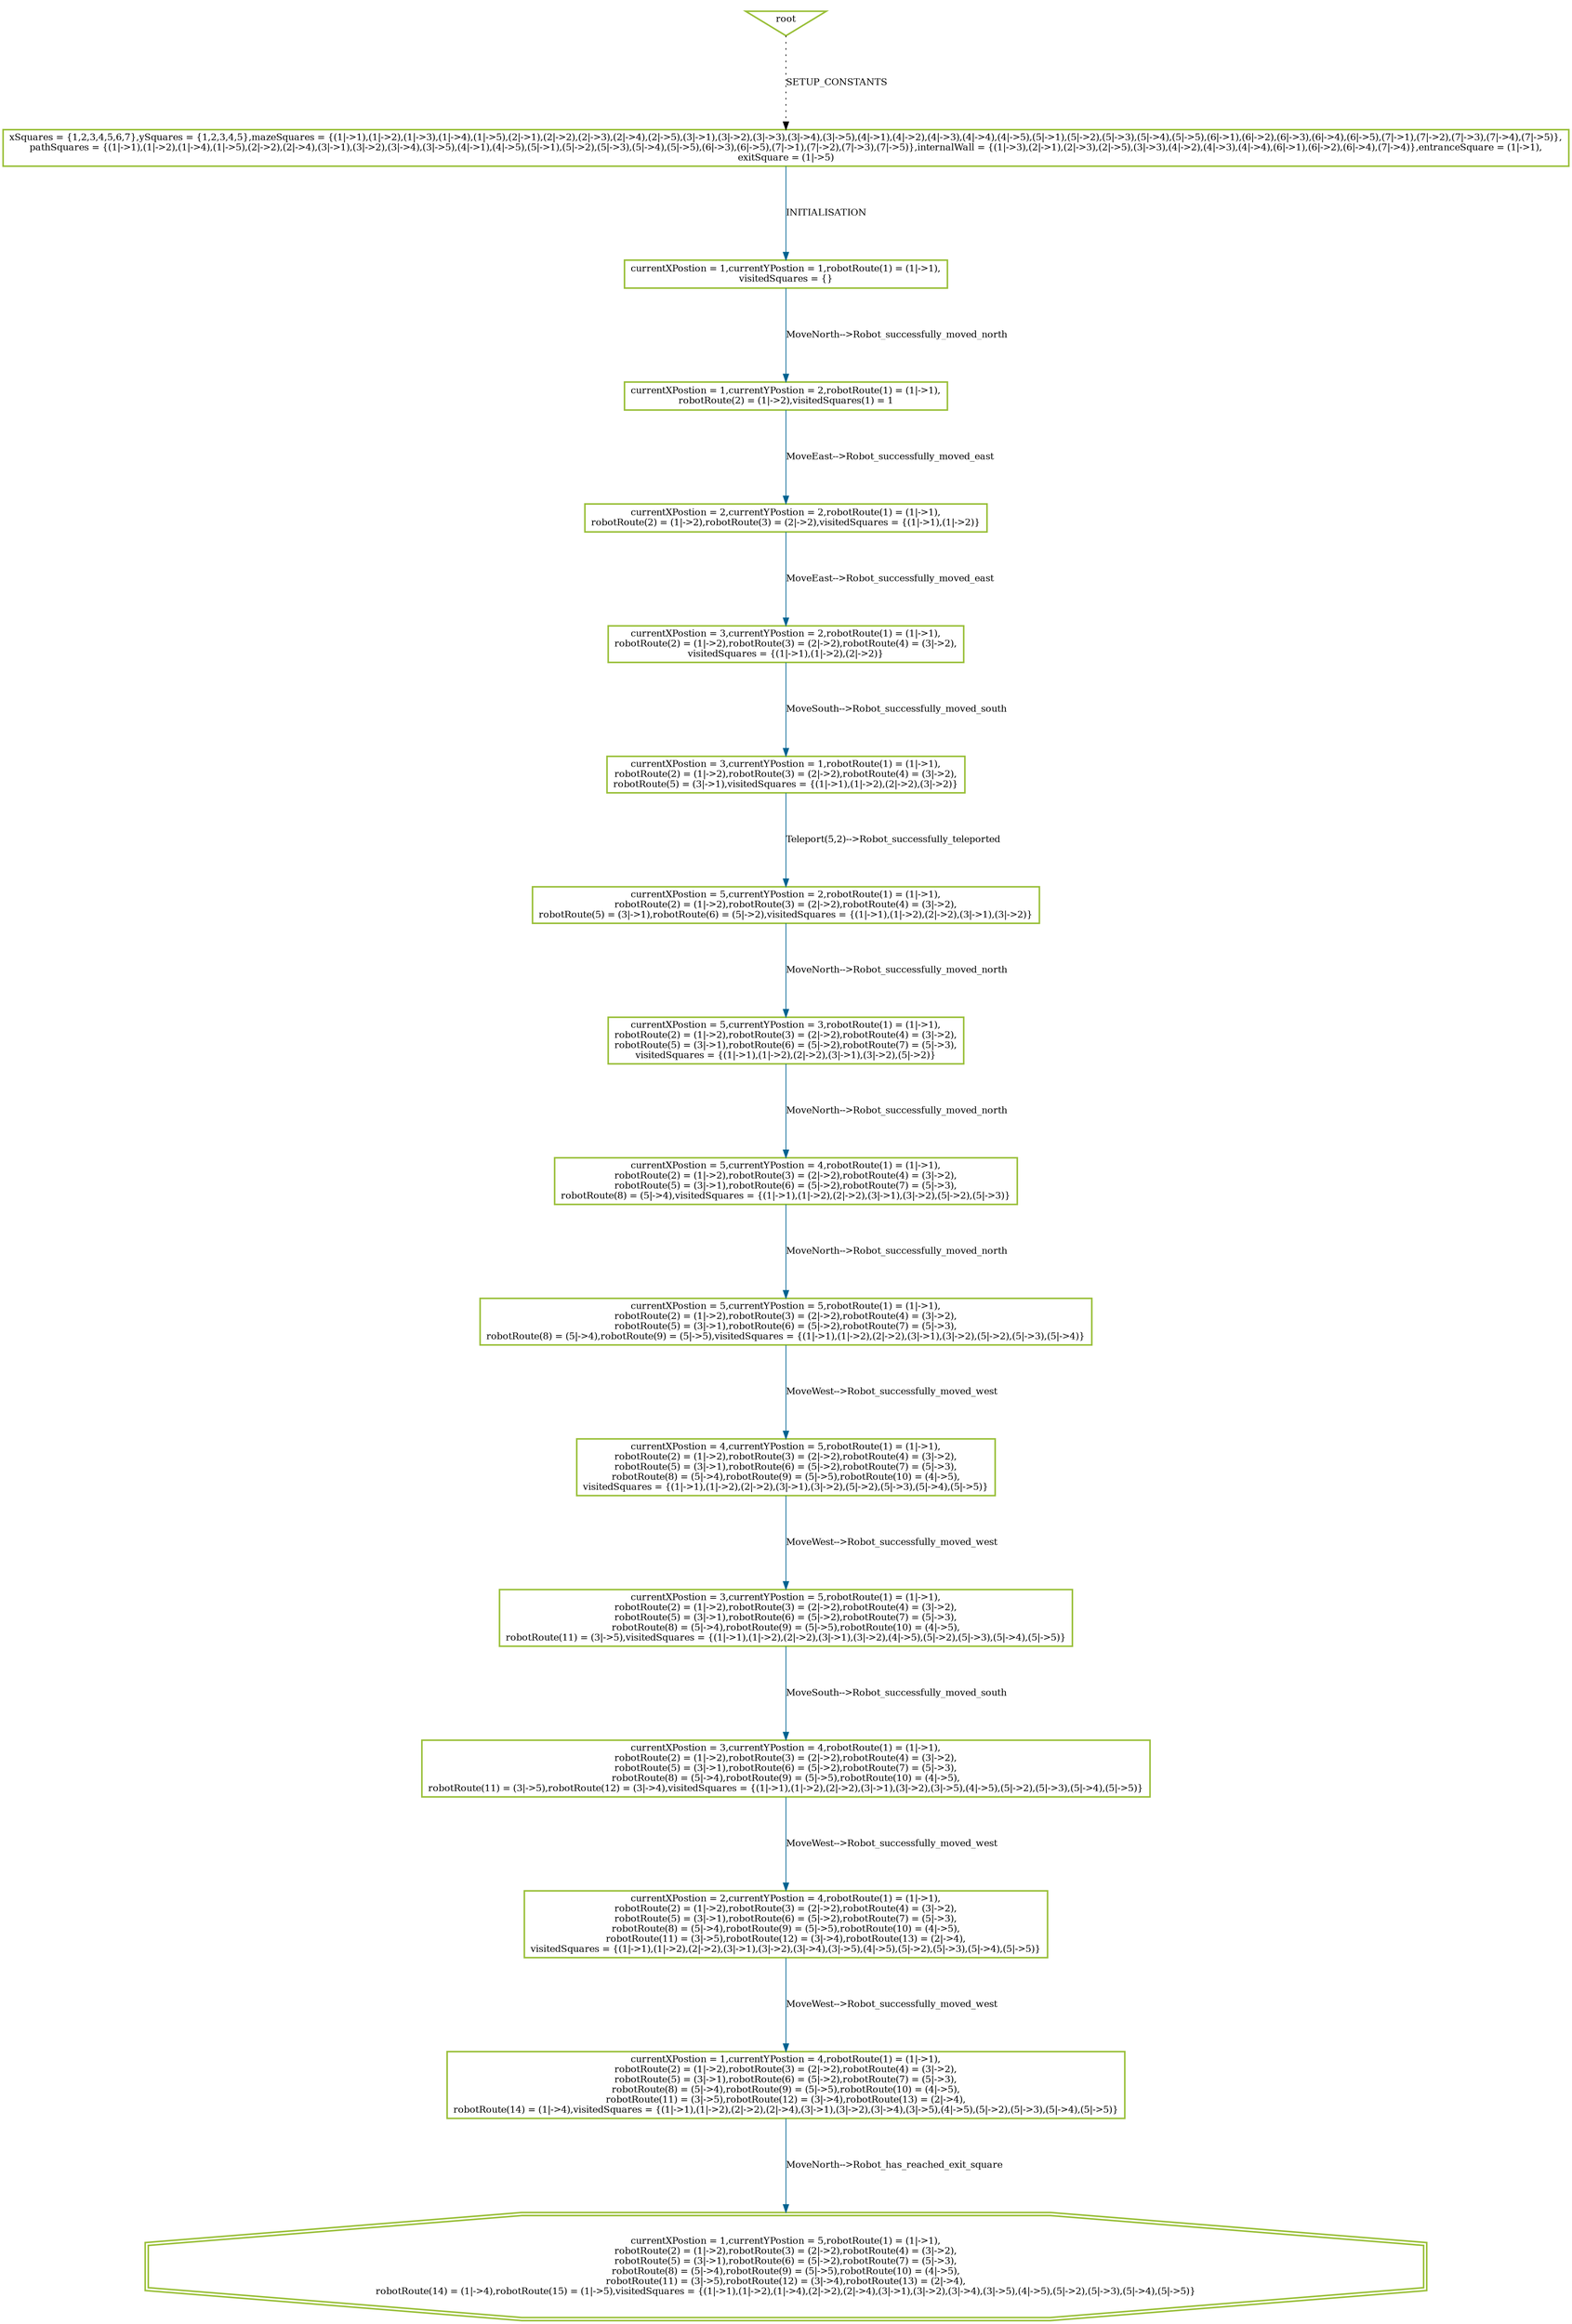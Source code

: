 digraph history {
graph [nodesep=1.5, ranksep=1.5];
0 [shape=box, color="#99BF38", fontsize=12, penwidth=2, label="xSquares = \{1,2,3,4,5,6,7\},ySquares = \{1,2,3,4,5\},mazeSquares = \{(1\|-\>1),(1\|-\>2),(1\|-\>3),(1\|-\>4),(1\|-\>5),(2\|-\>1),(2\|-\>2),(2\|-\>3),(2\|-\>4),(2\|-\>5),(3\|-\>1),(3\|-\>2),(3\|-\>3),(3\|-\>4),(3\|-\>5),(4\|-\>1),(4\|-\>2),(4\|-\>3),(4\|-\>4),(4\|-\>5),(5\|-\>1),(5\|-\>2),(5\|-\>3),(5\|-\>4),(5\|-\>5),(6\|-\>1),(6\|-\>2),(6\|-\>3),(6\|-\>4),(6\|-\>5),(7\|-\>1),(7\|-\>2),(7\|-\>3),(7\|-\>4),(7\|-\>5)\},\npathSquares = \{(1\|-\>1),(1\|-\>2),(1\|-\>4),(1\|-\>5),(2\|-\>2),(2\|-\>4),(3\|-\>1),(3\|-\>2),(3\|-\>4),(3\|-\>5),(4\|-\>1),(4\|-\>5),(5\|-\>1),(5\|-\>2),(5\|-\>3),(5\|-\>4),(5\|-\>5),(6\|-\>3),(6\|-\>5),(7\|-\>1),(7\|-\>2),(7\|-\>3),(7\|-\>5)\},internalWall = \{(1\|-\>3),(2\|-\>1),(2\|-\>3),(2\|-\>5),(3\|-\>3),(4\|-\>2),(4\|-\>3),(4\|-\>4),(6\|-\>1),(6\|-\>2),(6\|-\>4),(7\|-\>4)\},entranceSquare = (1\|-\>1),\nexitSquare = (1\|-\>5)"];

1 [shape=box, color="#99BF38", fontsize=12, penwidth=2, label="currentXPostion = 1,currentYPostion = 1,robotRoute(1) = (1\|-\>1),\nvisitedSquares = \{\}"];

2 [shape=box, color="#99BF38", fontsize=12, penwidth=2, label="currentXPostion = 1,currentYPostion = 2,robotRoute(1) = (1\|-\>1),\nrobotRoute(2) = (1\|-\>2),visitedSquares(1) = 1"];

9 [shape=box, color="#99BF38", fontsize=12, penwidth=2, label="currentXPostion = 2,currentYPostion = 2,robotRoute(1) = (1\|-\>1),\nrobotRoute(2) = (1\|-\>2),robotRoute(3) = (2\|-\>2),visitedSquares = \{(1\|-\>1),(1\|-\>2)\}"];

15 [shape=box, color="#99BF38", fontsize=12, penwidth=2, label="currentXPostion = 3,currentYPostion = 2,robotRoute(1) = (1\|-\>1),\nrobotRoute(2) = (1\|-\>2),robotRoute(3) = (2\|-\>2),robotRoute(4) = (3\|-\>2),\nvisitedSquares = \{(1\|-\>1),(1\|-\>2),(2\|-\>2)\}"];

23 [shape=box, color="#99BF38", fontsize=12, penwidth=2, label="currentXPostion = 3,currentYPostion = 1,robotRoute(1) = (1\|-\>1),\nrobotRoute(2) = (1\|-\>2),robotRoute(3) = (2\|-\>2),robotRoute(4) = (3\|-\>2),\nrobotRoute(5) = (3\|-\>1),visitedSquares = \{(1\|-\>1),(1\|-\>2),(2\|-\>2),(3\|-\>2)\}"];

34 [shape=box, color="#99BF38", fontsize=12, penwidth=2, label="currentXPostion = 5,currentYPostion = 2,robotRoute(1) = (1\|-\>1),\nrobotRoute(2) = (1\|-\>2),robotRoute(3) = (2\|-\>2),robotRoute(4) = (3\|-\>2),\nrobotRoute(5) = (3\|-\>1),robotRoute(6) = (5\|-\>2),visitedSquares = \{(1\|-\>1),(1\|-\>2),(2\|-\>2),(3\|-\>1),(3\|-\>2)\}"];

37 [shape=box, color="#99BF38", fontsize=12, penwidth=2, label="currentXPostion = 5,currentYPostion = 3,robotRoute(1) = (1\|-\>1),\nrobotRoute(2) = (1\|-\>2),robotRoute(3) = (2\|-\>2),robotRoute(4) = (3\|-\>2),\nrobotRoute(5) = (3\|-\>1),robotRoute(6) = (5\|-\>2),robotRoute(7) = (5\|-\>3),\nvisitedSquares = \{(1\|-\>1),(1\|-\>2),(2\|-\>2),(3\|-\>1),(3\|-\>2),(5\|-\>2)\}"];

43 [shape=box, color="#99BF38", fontsize=12, penwidth=2, label="currentXPostion = 5,currentYPostion = 4,robotRoute(1) = (1\|-\>1),\nrobotRoute(2) = (1\|-\>2),robotRoute(3) = (2\|-\>2),robotRoute(4) = (3\|-\>2),\nrobotRoute(5) = (3\|-\>1),robotRoute(6) = (5\|-\>2),robotRoute(7) = (5\|-\>3),\nrobotRoute(8) = (5\|-\>4),visitedSquares = \{(1\|-\>1),(1\|-\>2),(2\|-\>2),(3\|-\>1),(3\|-\>2),(5\|-\>2),(5\|-\>3)\}"];

53 [shape=box, color="#99BF38", fontsize=12, penwidth=2, label="currentXPostion = 5,currentYPostion = 5,robotRoute(1) = (1\|-\>1),\nrobotRoute(2) = (1\|-\>2),robotRoute(3) = (2\|-\>2),robotRoute(4) = (3\|-\>2),\nrobotRoute(5) = (3\|-\>1),robotRoute(6) = (5\|-\>2),robotRoute(7) = (5\|-\>3),\nrobotRoute(8) = (5\|-\>4),robotRoute(9) = (5\|-\>5),visitedSquares = \{(1\|-\>1),(1\|-\>2),(2\|-\>2),(3\|-\>1),(3\|-\>2),(5\|-\>2),(5\|-\>3),(5\|-\>4)\}"];

64 [shape=box, color="#99BF38", fontsize=12, penwidth=2, label="currentXPostion = 4,currentYPostion = 5,robotRoute(1) = (1\|-\>1),\nrobotRoute(2) = (1\|-\>2),robotRoute(3) = (2\|-\>2),robotRoute(4) = (3\|-\>2),\nrobotRoute(5) = (3\|-\>1),robotRoute(6) = (5\|-\>2),robotRoute(7) = (5\|-\>3),\nrobotRoute(8) = (5\|-\>4),robotRoute(9) = (5\|-\>5),robotRoute(10) = (4\|-\>5),\nvisitedSquares = \{(1\|-\>1),(1\|-\>2),(2\|-\>2),(3\|-\>1),(3\|-\>2),(5\|-\>2),(5\|-\>3),(5\|-\>4),(5\|-\>5)\}"];

73 [shape=box, color="#99BF38", fontsize=12, penwidth=2, label="currentXPostion = 3,currentYPostion = 5,robotRoute(1) = (1\|-\>1),\nrobotRoute(2) = (1\|-\>2),robotRoute(3) = (2\|-\>2),robotRoute(4) = (3\|-\>2),\nrobotRoute(5) = (3\|-\>1),robotRoute(6) = (5\|-\>2),robotRoute(7) = (5\|-\>3),\nrobotRoute(8) = (5\|-\>4),robotRoute(9) = (5\|-\>5),robotRoute(10) = (4\|-\>5),\nrobotRoute(11) = (3\|-\>5),visitedSquares = \{(1\|-\>1),(1\|-\>2),(2\|-\>2),(3\|-\>1),(3\|-\>2),(4\|-\>5),(5\|-\>2),(5\|-\>3),(5\|-\>4),(5\|-\>5)\}"];

82 [shape=box, color="#99BF38", fontsize=12, penwidth=2, label="currentXPostion = 3,currentYPostion = 4,robotRoute(1) = (1\|-\>1),\nrobotRoute(2) = (1\|-\>2),robotRoute(3) = (2\|-\>2),robotRoute(4) = (3\|-\>2),\nrobotRoute(5) = (3\|-\>1),robotRoute(6) = (5\|-\>2),robotRoute(7) = (5\|-\>3),\nrobotRoute(8) = (5\|-\>4),robotRoute(9) = (5\|-\>5),robotRoute(10) = (4\|-\>5),\nrobotRoute(11) = (3\|-\>5),robotRoute(12) = (3\|-\>4),visitedSquares = \{(1\|-\>1),(1\|-\>2),(2\|-\>2),(3\|-\>1),(3\|-\>2),(3\|-\>5),(4\|-\>5),(5\|-\>2),(5\|-\>3),(5\|-\>4),(5\|-\>5)\}"];

92 [shape=box, color="#99BF38", fontsize=12, penwidth=2, label="currentXPostion = 2,currentYPostion = 4,robotRoute(1) = (1\|-\>1),\nrobotRoute(2) = (1\|-\>2),robotRoute(3) = (2\|-\>2),robotRoute(4) = (3\|-\>2),\nrobotRoute(5) = (3\|-\>1),robotRoute(6) = (5\|-\>2),robotRoute(7) = (5\|-\>3),\nrobotRoute(8) = (5\|-\>4),robotRoute(9) = (5\|-\>5),robotRoute(10) = (4\|-\>5),\nrobotRoute(11) = (3\|-\>5),robotRoute(12) = (3\|-\>4),robotRoute(13) = (2\|-\>4),\nvisitedSquares = \{(1\|-\>1),(1\|-\>2),(2\|-\>2),(3\|-\>1),(3\|-\>2),(3\|-\>4),(3\|-\>5),(4\|-\>5),(5\|-\>2),(5\|-\>3),(5\|-\>4),(5\|-\>5)\}"];

101 [shape=box, color="#99BF38", fontsize=12, penwidth=2, label="currentXPostion = 1,currentYPostion = 4,robotRoute(1) = (1\|-\>1),\nrobotRoute(2) = (1\|-\>2),robotRoute(3) = (2\|-\>2),robotRoute(4) = (3\|-\>2),\nrobotRoute(5) = (3\|-\>1),robotRoute(6) = (5\|-\>2),robotRoute(7) = (5\|-\>3),\nrobotRoute(8) = (5\|-\>4),robotRoute(9) = (5\|-\>5),robotRoute(10) = (4\|-\>5),\nrobotRoute(11) = (3\|-\>5),robotRoute(12) = (3\|-\>4),robotRoute(13) = (2\|-\>4),\nrobotRoute(14) = (1\|-\>4),visitedSquares = \{(1\|-\>1),(1\|-\>2),(2\|-\>2),(2\|-\>4),(3\|-\>1),(3\|-\>2),(3\|-\>4),(3\|-\>5),(4\|-\>5),(5\|-\>2),(5\|-\>3),(5\|-\>4),(5\|-\>5)\}"];

110 [shape=doubleoctagon, color="#99BF38", fontsize=12, penwidth=2, label="currentXPostion = 1,currentYPostion = 5,robotRoute(1) = (1\|-\>1),\nrobotRoute(2) = (1\|-\>2),robotRoute(3) = (2\|-\>2),robotRoute(4) = (3\|-\>2),\nrobotRoute(5) = (3\|-\>1),robotRoute(6) = (5\|-\>2),robotRoute(7) = (5\|-\>3),\nrobotRoute(8) = (5\|-\>4),robotRoute(9) = (5\|-\>5),robotRoute(10) = (4\|-\>5),\nrobotRoute(11) = (3\|-\>5),robotRoute(12) = (3\|-\>4),robotRoute(13) = (2\|-\>4),\nrobotRoute(14) = (1\|-\>4),robotRoute(15) = (1\|-\>5),visitedSquares = \{(1\|-\>1),(1\|-\>2),(1\|-\>4),(2\|-\>2),(2\|-\>4),(3\|-\>1),(3\|-\>2),(3\|-\>4),(3\|-\>5),(4\|-\>5),(5\|-\>2),(5\|-\>3),(5\|-\>4),(5\|-\>5)\}"];

root [shape=invtriangle, color="#99BF38", fontsize=12, penwidth=2, label="root"];

root -> 0 [style = dotted, color = black, label="SETUP_CONSTANTS", fontsize=12];

0 -> 1 [color = "#006391", label="INITIALISATION", fontsize=12];

1 -> 2 [color = "#006391", label="MoveNorth--\>Robot_successfully_moved_north", fontsize=12];

2 -> 9 [color = "#006391", label="MoveEast--\>Robot_successfully_moved_east", fontsize=12];

9 -> 15 [color = "#006391", label="MoveEast--\>Robot_successfully_moved_east", fontsize=12];

15 -> 23 [color = "#006391", label="MoveSouth--\>Robot_successfully_moved_south", fontsize=12];

23 -> 34 [color = "#006391", label="Teleport(5,2)--\>Robot_successfully_teleported", fontsize=12];

34 -> 37 [color = "#006391", label="MoveNorth--\>Robot_successfully_moved_north", fontsize=12];

37 -> 43 [color = "#006391", label="MoveNorth--\>Robot_successfully_moved_north", fontsize=12];

43 -> 53 [color = "#006391", label="MoveNorth--\>Robot_successfully_moved_north", fontsize=12];

53 -> 64 [color = "#006391", label="MoveWest--\>Robot_successfully_moved_west", fontsize=12];

64 -> 73 [color = "#006391", label="MoveWest--\>Robot_successfully_moved_west", fontsize=12];

73 -> 82 [color = "#006391", label="MoveSouth--\>Robot_successfully_moved_south", fontsize=12];

82 -> 92 [color = "#006391", label="MoveWest--\>Robot_successfully_moved_west", fontsize=12];

92 -> 101 [color = "#006391", label="MoveWest--\>Robot_successfully_moved_west", fontsize=12];

101 -> 110 [color = "#006391", label="MoveNorth--\>Robot_has_reached_exit_square", fontsize=12];

}
